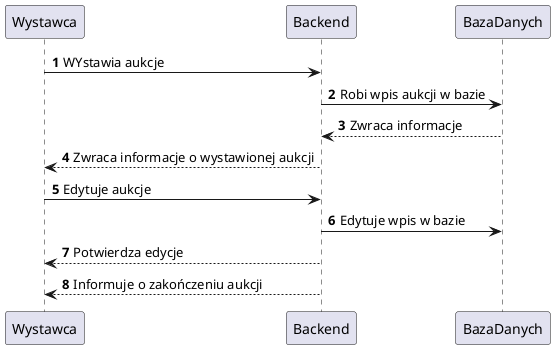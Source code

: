 @startuml
autonumber

Wystawca -> Backend: WYstawia aukcje
Backend -> BazaDanych: Robi wpis aukcji w bazie
BazaDanych --> Backend: Zwraca informacje
Backend --> Wystawca: Zwraca informacje o wystawionej aukcji

Wystawca -> Backend: Edytuje aukcje
Backend -> BazaDanych: Edytuje wpis w bazie
Backend --> Wystawca: Potwierdza edycje

Backend --> Wystawca: Informuje o zakończeniu aukcji
@enduml